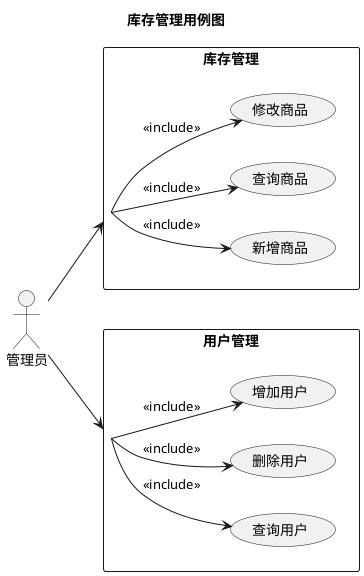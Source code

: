 @startuml
' https://plantuml.com/use-case-diagram
title 库存管理用例图
left to right direction
管理员 --> 库存管理
rectangle 库存管理{
    (库存管理) --> (新增商品):<<include>>
    (库存管理) --> (查询商品):<<include>>
    (库存管理) --> (修改商品):<<include>>
}
管理员 --> 用户管理
rectangle 用户管理{
    (用户管理) --> (查询用户):<<include>>
    (用户管理) --> (删除用户):<<include>>
    (用户管理) --> (增加用户):<<include>>
}
@enduml